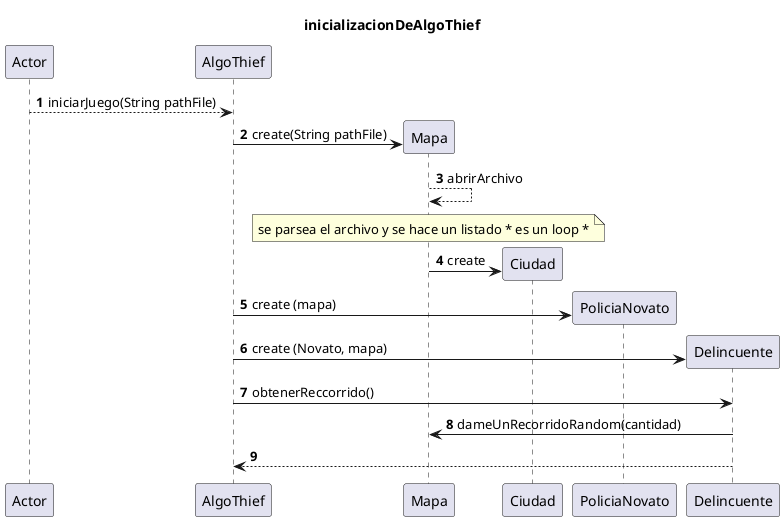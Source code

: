 @startuml
'https://plantuml.com/sequence-diagram
title: inicializacionDeAlgoThief


autonumber

Actor --> AlgoThief: iniciarJuego(String pathFile)


create Mapa
AlgoThief -> Mapa : create(String pathFile)
Mapa --> Mapa : abrirArchivo

note over Mapa: se parsea el archivo y se hace un listado * es un loop *
create Ciudad
Mapa -> Ciudad : create

/'
clases.AlgoThief --> AcademiaPolicia : crearPolicia(mapa)
AcademiaPolicia --> clases.AlgoThief : unPoliciaNovato
'/

create PoliciaNovato
AlgoThief -> PoliciaNovato : create (mapa)

create Delincuente
AlgoThief -> Delincuente: create (Novato, mapa)
AlgoThief -> Delincuente : obtenerReccorrido()
Delincuente -> Mapa : dameUnRecorridoRandom(cantidad)


/'Delincuente --> PoliciaNovato : crearDelincuente'/

/'create ObjetoRobado
Delincuente -> ObjetoRobado: create (ObjetoComun)'/

Delincuente --> AlgoThief



@enduml


